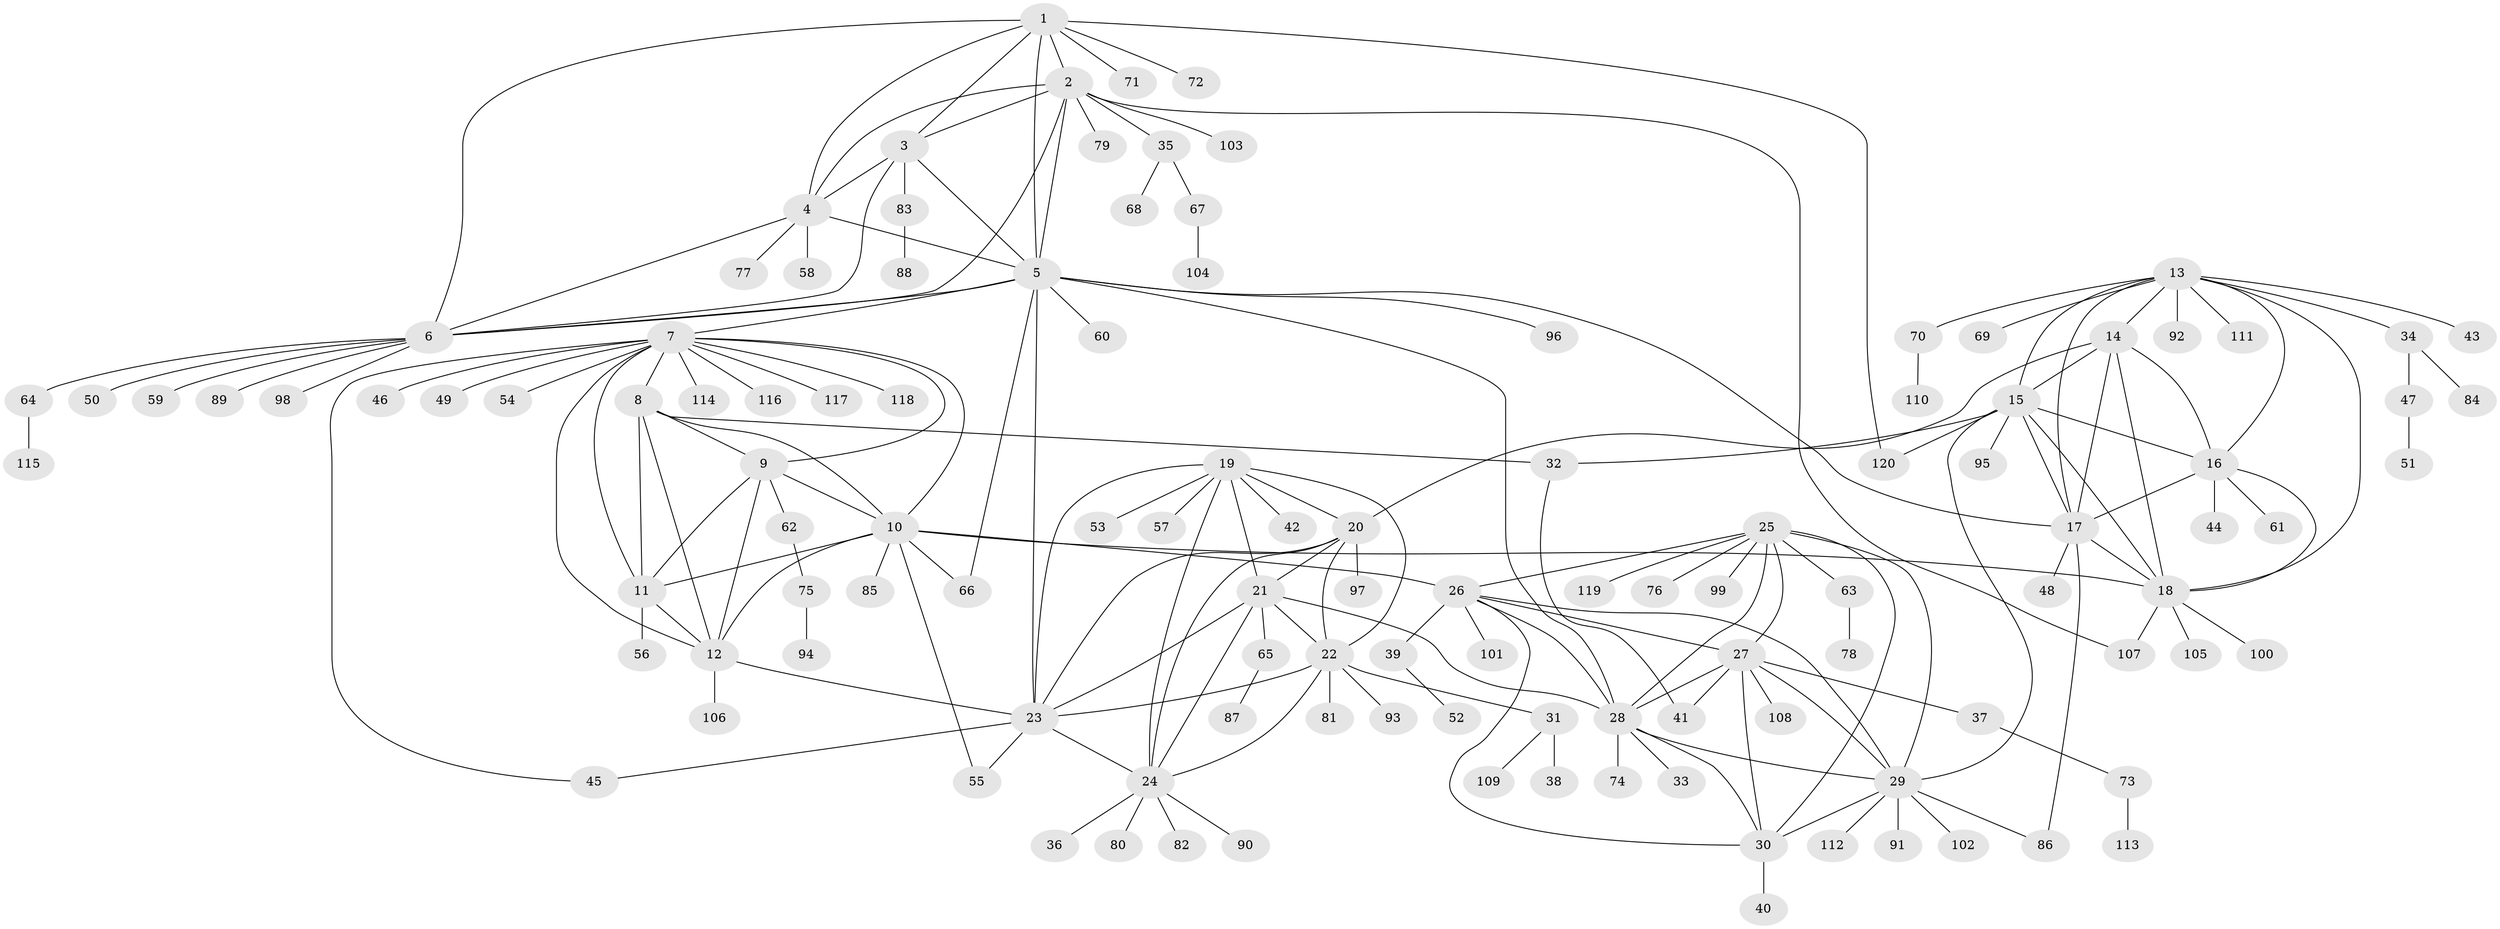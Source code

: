// Generated by graph-tools (version 1.1) at 2025/11/02/27/25 16:11:35]
// undirected, 120 vertices, 183 edges
graph export_dot {
graph [start="1"]
  node [color=gray90,style=filled];
  1;
  2;
  3;
  4;
  5;
  6;
  7;
  8;
  9;
  10;
  11;
  12;
  13;
  14;
  15;
  16;
  17;
  18;
  19;
  20;
  21;
  22;
  23;
  24;
  25;
  26;
  27;
  28;
  29;
  30;
  31;
  32;
  33;
  34;
  35;
  36;
  37;
  38;
  39;
  40;
  41;
  42;
  43;
  44;
  45;
  46;
  47;
  48;
  49;
  50;
  51;
  52;
  53;
  54;
  55;
  56;
  57;
  58;
  59;
  60;
  61;
  62;
  63;
  64;
  65;
  66;
  67;
  68;
  69;
  70;
  71;
  72;
  73;
  74;
  75;
  76;
  77;
  78;
  79;
  80;
  81;
  82;
  83;
  84;
  85;
  86;
  87;
  88;
  89;
  90;
  91;
  92;
  93;
  94;
  95;
  96;
  97;
  98;
  99;
  100;
  101;
  102;
  103;
  104;
  105;
  106;
  107;
  108;
  109;
  110;
  111;
  112;
  113;
  114;
  115;
  116;
  117;
  118;
  119;
  120;
  1 -- 2;
  1 -- 3;
  1 -- 4;
  1 -- 5;
  1 -- 6;
  1 -- 71;
  1 -- 72;
  1 -- 120;
  2 -- 3;
  2 -- 4;
  2 -- 5;
  2 -- 6;
  2 -- 35;
  2 -- 79;
  2 -- 103;
  2 -- 107;
  3 -- 4;
  3 -- 5;
  3 -- 6;
  3 -- 83;
  4 -- 5;
  4 -- 6;
  4 -- 58;
  4 -- 77;
  5 -- 6;
  5 -- 7;
  5 -- 17;
  5 -- 23;
  5 -- 28;
  5 -- 60;
  5 -- 66;
  5 -- 96;
  6 -- 50;
  6 -- 59;
  6 -- 64;
  6 -- 89;
  6 -- 98;
  7 -- 8;
  7 -- 9;
  7 -- 10;
  7 -- 11;
  7 -- 12;
  7 -- 45;
  7 -- 46;
  7 -- 49;
  7 -- 54;
  7 -- 114;
  7 -- 116;
  7 -- 117;
  7 -- 118;
  8 -- 9;
  8 -- 10;
  8 -- 11;
  8 -- 12;
  8 -- 32;
  9 -- 10;
  9 -- 11;
  9 -- 12;
  9 -- 62;
  10 -- 11;
  10 -- 12;
  10 -- 18;
  10 -- 26;
  10 -- 55;
  10 -- 66;
  10 -- 85;
  11 -- 12;
  11 -- 56;
  12 -- 23;
  12 -- 106;
  13 -- 14;
  13 -- 15;
  13 -- 16;
  13 -- 17;
  13 -- 18;
  13 -- 34;
  13 -- 43;
  13 -- 69;
  13 -- 70;
  13 -- 92;
  13 -- 111;
  14 -- 15;
  14 -- 16;
  14 -- 17;
  14 -- 18;
  14 -- 20;
  15 -- 16;
  15 -- 17;
  15 -- 18;
  15 -- 29;
  15 -- 32;
  15 -- 95;
  15 -- 120;
  16 -- 17;
  16 -- 18;
  16 -- 44;
  16 -- 61;
  17 -- 18;
  17 -- 48;
  17 -- 86;
  18 -- 100;
  18 -- 105;
  18 -- 107;
  19 -- 20;
  19 -- 21;
  19 -- 22;
  19 -- 23;
  19 -- 24;
  19 -- 42;
  19 -- 53;
  19 -- 57;
  20 -- 21;
  20 -- 22;
  20 -- 23;
  20 -- 24;
  20 -- 97;
  21 -- 22;
  21 -- 23;
  21 -- 24;
  21 -- 28;
  21 -- 65;
  22 -- 23;
  22 -- 24;
  22 -- 31;
  22 -- 81;
  22 -- 93;
  23 -- 24;
  23 -- 45;
  23 -- 55;
  24 -- 36;
  24 -- 80;
  24 -- 82;
  24 -- 90;
  25 -- 26;
  25 -- 27;
  25 -- 28;
  25 -- 29;
  25 -- 30;
  25 -- 63;
  25 -- 76;
  25 -- 99;
  25 -- 119;
  26 -- 27;
  26 -- 28;
  26 -- 29;
  26 -- 30;
  26 -- 39;
  26 -- 101;
  27 -- 28;
  27 -- 29;
  27 -- 30;
  27 -- 37;
  27 -- 41;
  27 -- 108;
  28 -- 29;
  28 -- 30;
  28 -- 33;
  28 -- 74;
  29 -- 30;
  29 -- 86;
  29 -- 91;
  29 -- 102;
  29 -- 112;
  30 -- 40;
  31 -- 38;
  31 -- 109;
  32 -- 41;
  34 -- 47;
  34 -- 84;
  35 -- 67;
  35 -- 68;
  37 -- 73;
  39 -- 52;
  47 -- 51;
  62 -- 75;
  63 -- 78;
  64 -- 115;
  65 -- 87;
  67 -- 104;
  70 -- 110;
  73 -- 113;
  75 -- 94;
  83 -- 88;
}
